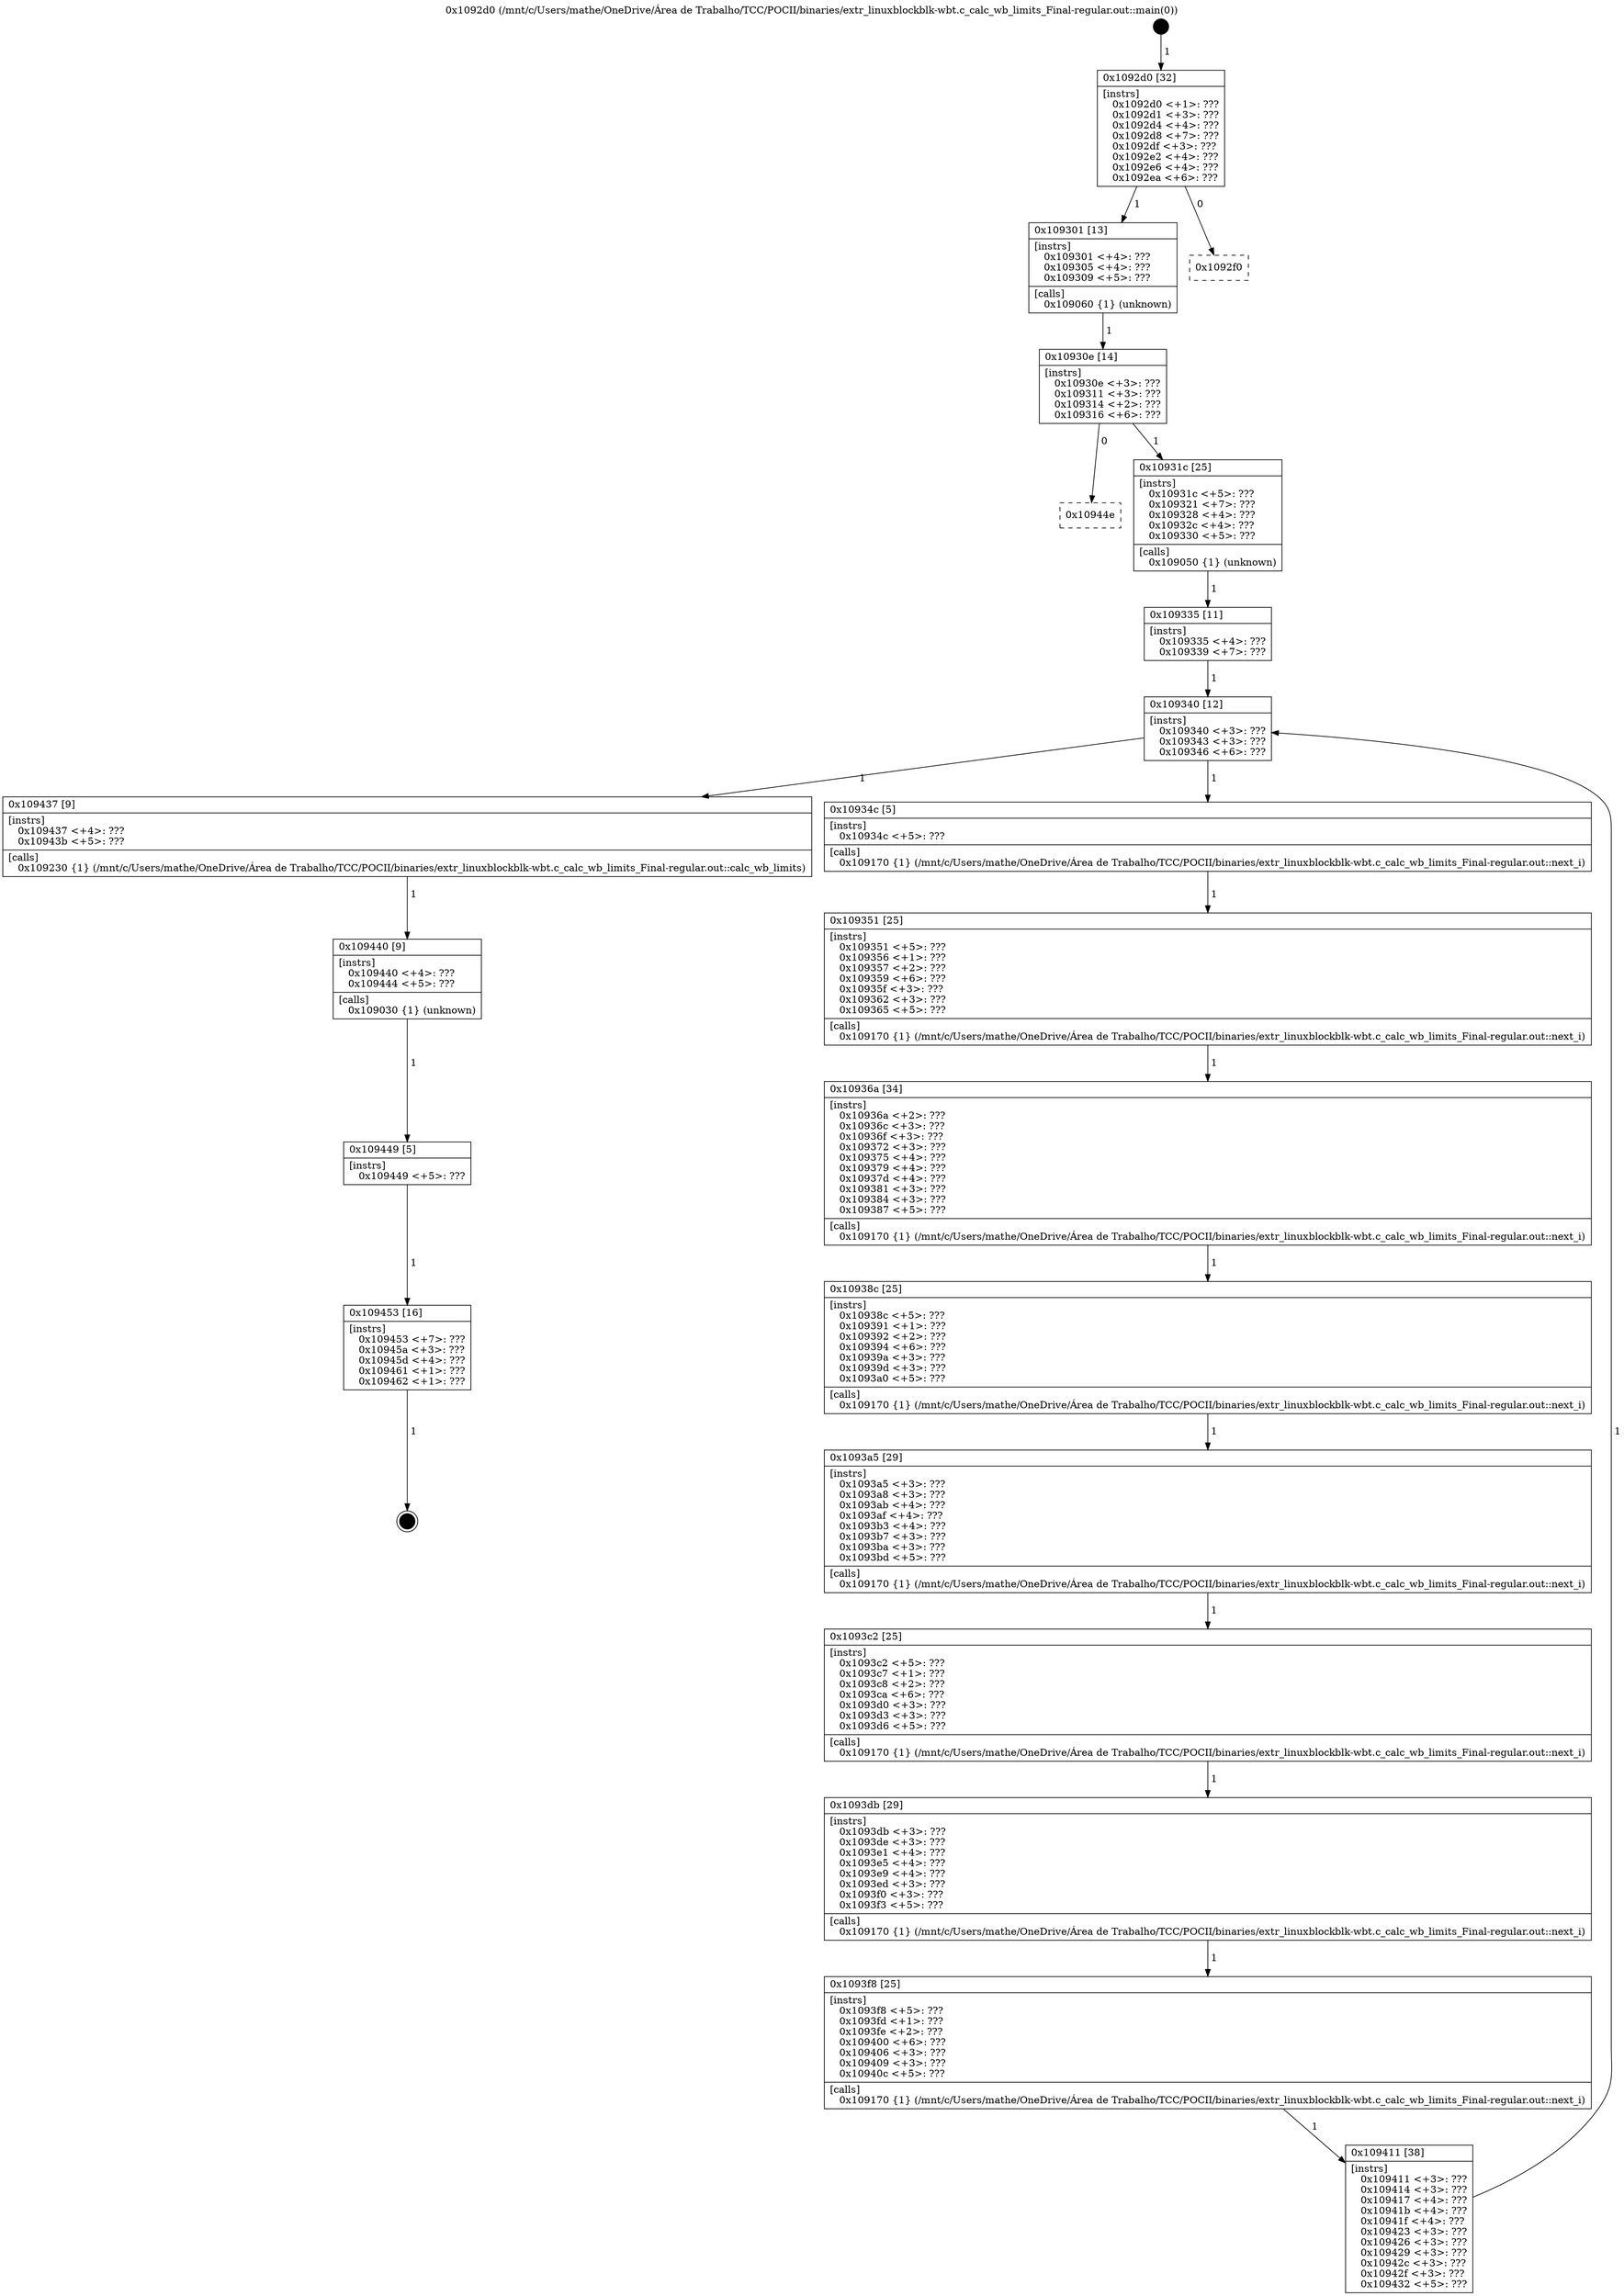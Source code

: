 digraph "0x1092d0" {
  label = "0x1092d0 (/mnt/c/Users/mathe/OneDrive/Área de Trabalho/TCC/POCII/binaries/extr_linuxblockblk-wbt.c_calc_wb_limits_Final-regular.out::main(0))"
  labelloc = "t"
  node[shape=record]

  Entry [label="",width=0.3,height=0.3,shape=circle,fillcolor=black,style=filled]
  "0x1092d0" [label="{
     0x1092d0 [32]\l
     | [instrs]\l
     &nbsp;&nbsp;0x1092d0 \<+1\>: ???\l
     &nbsp;&nbsp;0x1092d1 \<+3\>: ???\l
     &nbsp;&nbsp;0x1092d4 \<+4\>: ???\l
     &nbsp;&nbsp;0x1092d8 \<+7\>: ???\l
     &nbsp;&nbsp;0x1092df \<+3\>: ???\l
     &nbsp;&nbsp;0x1092e2 \<+4\>: ???\l
     &nbsp;&nbsp;0x1092e6 \<+4\>: ???\l
     &nbsp;&nbsp;0x1092ea \<+6\>: ???\l
  }"]
  "0x109301" [label="{
     0x109301 [13]\l
     | [instrs]\l
     &nbsp;&nbsp;0x109301 \<+4\>: ???\l
     &nbsp;&nbsp;0x109305 \<+4\>: ???\l
     &nbsp;&nbsp;0x109309 \<+5\>: ???\l
     | [calls]\l
     &nbsp;&nbsp;0x109060 \{1\} (unknown)\l
  }"]
  "0x1092f0" [label="{
     0x1092f0\l
  }", style=dashed]
  "0x10930e" [label="{
     0x10930e [14]\l
     | [instrs]\l
     &nbsp;&nbsp;0x10930e \<+3\>: ???\l
     &nbsp;&nbsp;0x109311 \<+3\>: ???\l
     &nbsp;&nbsp;0x109314 \<+2\>: ???\l
     &nbsp;&nbsp;0x109316 \<+6\>: ???\l
  }"]
  "0x10944e" [label="{
     0x10944e\l
  }", style=dashed]
  "0x10931c" [label="{
     0x10931c [25]\l
     | [instrs]\l
     &nbsp;&nbsp;0x10931c \<+5\>: ???\l
     &nbsp;&nbsp;0x109321 \<+7\>: ???\l
     &nbsp;&nbsp;0x109328 \<+4\>: ???\l
     &nbsp;&nbsp;0x10932c \<+4\>: ???\l
     &nbsp;&nbsp;0x109330 \<+5\>: ???\l
     | [calls]\l
     &nbsp;&nbsp;0x109050 \{1\} (unknown)\l
  }"]
  Exit [label="",width=0.3,height=0.3,shape=circle,fillcolor=black,style=filled,peripheries=2]
  "0x109340" [label="{
     0x109340 [12]\l
     | [instrs]\l
     &nbsp;&nbsp;0x109340 \<+3\>: ???\l
     &nbsp;&nbsp;0x109343 \<+3\>: ???\l
     &nbsp;&nbsp;0x109346 \<+6\>: ???\l
  }"]
  "0x109437" [label="{
     0x109437 [9]\l
     | [instrs]\l
     &nbsp;&nbsp;0x109437 \<+4\>: ???\l
     &nbsp;&nbsp;0x10943b \<+5\>: ???\l
     | [calls]\l
     &nbsp;&nbsp;0x109230 \{1\} (/mnt/c/Users/mathe/OneDrive/Área de Trabalho/TCC/POCII/binaries/extr_linuxblockblk-wbt.c_calc_wb_limits_Final-regular.out::calc_wb_limits)\l
  }"]
  "0x10934c" [label="{
     0x10934c [5]\l
     | [instrs]\l
     &nbsp;&nbsp;0x10934c \<+5\>: ???\l
     | [calls]\l
     &nbsp;&nbsp;0x109170 \{1\} (/mnt/c/Users/mathe/OneDrive/Área de Trabalho/TCC/POCII/binaries/extr_linuxblockblk-wbt.c_calc_wb_limits_Final-regular.out::next_i)\l
  }"]
  "0x109351" [label="{
     0x109351 [25]\l
     | [instrs]\l
     &nbsp;&nbsp;0x109351 \<+5\>: ???\l
     &nbsp;&nbsp;0x109356 \<+1\>: ???\l
     &nbsp;&nbsp;0x109357 \<+2\>: ???\l
     &nbsp;&nbsp;0x109359 \<+6\>: ???\l
     &nbsp;&nbsp;0x10935f \<+3\>: ???\l
     &nbsp;&nbsp;0x109362 \<+3\>: ???\l
     &nbsp;&nbsp;0x109365 \<+5\>: ???\l
     | [calls]\l
     &nbsp;&nbsp;0x109170 \{1\} (/mnt/c/Users/mathe/OneDrive/Área de Trabalho/TCC/POCII/binaries/extr_linuxblockblk-wbt.c_calc_wb_limits_Final-regular.out::next_i)\l
  }"]
  "0x10936a" [label="{
     0x10936a [34]\l
     | [instrs]\l
     &nbsp;&nbsp;0x10936a \<+2\>: ???\l
     &nbsp;&nbsp;0x10936c \<+3\>: ???\l
     &nbsp;&nbsp;0x10936f \<+3\>: ???\l
     &nbsp;&nbsp;0x109372 \<+3\>: ???\l
     &nbsp;&nbsp;0x109375 \<+4\>: ???\l
     &nbsp;&nbsp;0x109379 \<+4\>: ???\l
     &nbsp;&nbsp;0x10937d \<+4\>: ???\l
     &nbsp;&nbsp;0x109381 \<+3\>: ???\l
     &nbsp;&nbsp;0x109384 \<+3\>: ???\l
     &nbsp;&nbsp;0x109387 \<+5\>: ???\l
     | [calls]\l
     &nbsp;&nbsp;0x109170 \{1\} (/mnt/c/Users/mathe/OneDrive/Área de Trabalho/TCC/POCII/binaries/extr_linuxblockblk-wbt.c_calc_wb_limits_Final-regular.out::next_i)\l
  }"]
  "0x10938c" [label="{
     0x10938c [25]\l
     | [instrs]\l
     &nbsp;&nbsp;0x10938c \<+5\>: ???\l
     &nbsp;&nbsp;0x109391 \<+1\>: ???\l
     &nbsp;&nbsp;0x109392 \<+2\>: ???\l
     &nbsp;&nbsp;0x109394 \<+6\>: ???\l
     &nbsp;&nbsp;0x10939a \<+3\>: ???\l
     &nbsp;&nbsp;0x10939d \<+3\>: ???\l
     &nbsp;&nbsp;0x1093a0 \<+5\>: ???\l
     | [calls]\l
     &nbsp;&nbsp;0x109170 \{1\} (/mnt/c/Users/mathe/OneDrive/Área de Trabalho/TCC/POCII/binaries/extr_linuxblockblk-wbt.c_calc_wb_limits_Final-regular.out::next_i)\l
  }"]
  "0x1093a5" [label="{
     0x1093a5 [29]\l
     | [instrs]\l
     &nbsp;&nbsp;0x1093a5 \<+3\>: ???\l
     &nbsp;&nbsp;0x1093a8 \<+3\>: ???\l
     &nbsp;&nbsp;0x1093ab \<+4\>: ???\l
     &nbsp;&nbsp;0x1093af \<+4\>: ???\l
     &nbsp;&nbsp;0x1093b3 \<+4\>: ???\l
     &nbsp;&nbsp;0x1093b7 \<+3\>: ???\l
     &nbsp;&nbsp;0x1093ba \<+3\>: ???\l
     &nbsp;&nbsp;0x1093bd \<+5\>: ???\l
     | [calls]\l
     &nbsp;&nbsp;0x109170 \{1\} (/mnt/c/Users/mathe/OneDrive/Área de Trabalho/TCC/POCII/binaries/extr_linuxblockblk-wbt.c_calc_wb_limits_Final-regular.out::next_i)\l
  }"]
  "0x1093c2" [label="{
     0x1093c2 [25]\l
     | [instrs]\l
     &nbsp;&nbsp;0x1093c2 \<+5\>: ???\l
     &nbsp;&nbsp;0x1093c7 \<+1\>: ???\l
     &nbsp;&nbsp;0x1093c8 \<+2\>: ???\l
     &nbsp;&nbsp;0x1093ca \<+6\>: ???\l
     &nbsp;&nbsp;0x1093d0 \<+3\>: ???\l
     &nbsp;&nbsp;0x1093d3 \<+3\>: ???\l
     &nbsp;&nbsp;0x1093d6 \<+5\>: ???\l
     | [calls]\l
     &nbsp;&nbsp;0x109170 \{1\} (/mnt/c/Users/mathe/OneDrive/Área de Trabalho/TCC/POCII/binaries/extr_linuxblockblk-wbt.c_calc_wb_limits_Final-regular.out::next_i)\l
  }"]
  "0x1093db" [label="{
     0x1093db [29]\l
     | [instrs]\l
     &nbsp;&nbsp;0x1093db \<+3\>: ???\l
     &nbsp;&nbsp;0x1093de \<+3\>: ???\l
     &nbsp;&nbsp;0x1093e1 \<+4\>: ???\l
     &nbsp;&nbsp;0x1093e5 \<+4\>: ???\l
     &nbsp;&nbsp;0x1093e9 \<+4\>: ???\l
     &nbsp;&nbsp;0x1093ed \<+3\>: ???\l
     &nbsp;&nbsp;0x1093f0 \<+3\>: ???\l
     &nbsp;&nbsp;0x1093f3 \<+5\>: ???\l
     | [calls]\l
     &nbsp;&nbsp;0x109170 \{1\} (/mnt/c/Users/mathe/OneDrive/Área de Trabalho/TCC/POCII/binaries/extr_linuxblockblk-wbt.c_calc_wb_limits_Final-regular.out::next_i)\l
  }"]
  "0x1093f8" [label="{
     0x1093f8 [25]\l
     | [instrs]\l
     &nbsp;&nbsp;0x1093f8 \<+5\>: ???\l
     &nbsp;&nbsp;0x1093fd \<+1\>: ???\l
     &nbsp;&nbsp;0x1093fe \<+2\>: ???\l
     &nbsp;&nbsp;0x109400 \<+6\>: ???\l
     &nbsp;&nbsp;0x109406 \<+3\>: ???\l
     &nbsp;&nbsp;0x109409 \<+3\>: ???\l
     &nbsp;&nbsp;0x10940c \<+5\>: ???\l
     | [calls]\l
     &nbsp;&nbsp;0x109170 \{1\} (/mnt/c/Users/mathe/OneDrive/Área de Trabalho/TCC/POCII/binaries/extr_linuxblockblk-wbt.c_calc_wb_limits_Final-regular.out::next_i)\l
  }"]
  "0x109411" [label="{
     0x109411 [38]\l
     | [instrs]\l
     &nbsp;&nbsp;0x109411 \<+3\>: ???\l
     &nbsp;&nbsp;0x109414 \<+3\>: ???\l
     &nbsp;&nbsp;0x109417 \<+4\>: ???\l
     &nbsp;&nbsp;0x10941b \<+4\>: ???\l
     &nbsp;&nbsp;0x10941f \<+4\>: ???\l
     &nbsp;&nbsp;0x109423 \<+3\>: ???\l
     &nbsp;&nbsp;0x109426 \<+3\>: ???\l
     &nbsp;&nbsp;0x109429 \<+3\>: ???\l
     &nbsp;&nbsp;0x10942c \<+3\>: ???\l
     &nbsp;&nbsp;0x10942f \<+3\>: ???\l
     &nbsp;&nbsp;0x109432 \<+5\>: ???\l
  }"]
  "0x109335" [label="{
     0x109335 [11]\l
     | [instrs]\l
     &nbsp;&nbsp;0x109335 \<+4\>: ???\l
     &nbsp;&nbsp;0x109339 \<+7\>: ???\l
  }"]
  "0x109440" [label="{
     0x109440 [9]\l
     | [instrs]\l
     &nbsp;&nbsp;0x109440 \<+4\>: ???\l
     &nbsp;&nbsp;0x109444 \<+5\>: ???\l
     | [calls]\l
     &nbsp;&nbsp;0x109030 \{1\} (unknown)\l
  }"]
  "0x109449" [label="{
     0x109449 [5]\l
     | [instrs]\l
     &nbsp;&nbsp;0x109449 \<+5\>: ???\l
  }"]
  "0x109453" [label="{
     0x109453 [16]\l
     | [instrs]\l
     &nbsp;&nbsp;0x109453 \<+7\>: ???\l
     &nbsp;&nbsp;0x10945a \<+3\>: ???\l
     &nbsp;&nbsp;0x10945d \<+4\>: ???\l
     &nbsp;&nbsp;0x109461 \<+1\>: ???\l
     &nbsp;&nbsp;0x109462 \<+1\>: ???\l
  }"]
  Entry -> "0x1092d0" [label=" 1"]
  "0x1092d0" -> "0x109301" [label=" 1"]
  "0x1092d0" -> "0x1092f0" [label=" 0"]
  "0x109301" -> "0x10930e" [label=" 1"]
  "0x10930e" -> "0x10944e" [label=" 0"]
  "0x10930e" -> "0x10931c" [label=" 1"]
  "0x109453" -> Exit [label=" 1"]
  "0x10931c" -> "0x109335" [label=" 1"]
  "0x109340" -> "0x109437" [label=" 1"]
  "0x109340" -> "0x10934c" [label=" 1"]
  "0x10934c" -> "0x109351" [label=" 1"]
  "0x109351" -> "0x10936a" [label=" 1"]
  "0x10936a" -> "0x10938c" [label=" 1"]
  "0x10938c" -> "0x1093a5" [label=" 1"]
  "0x1093a5" -> "0x1093c2" [label=" 1"]
  "0x1093c2" -> "0x1093db" [label=" 1"]
  "0x1093db" -> "0x1093f8" [label=" 1"]
  "0x1093f8" -> "0x109411" [label=" 1"]
  "0x109335" -> "0x109340" [label=" 1"]
  "0x109411" -> "0x109340" [label=" 1"]
  "0x109437" -> "0x109440" [label=" 1"]
  "0x109440" -> "0x109449" [label=" 1"]
  "0x109449" -> "0x109453" [label=" 1"]
}
